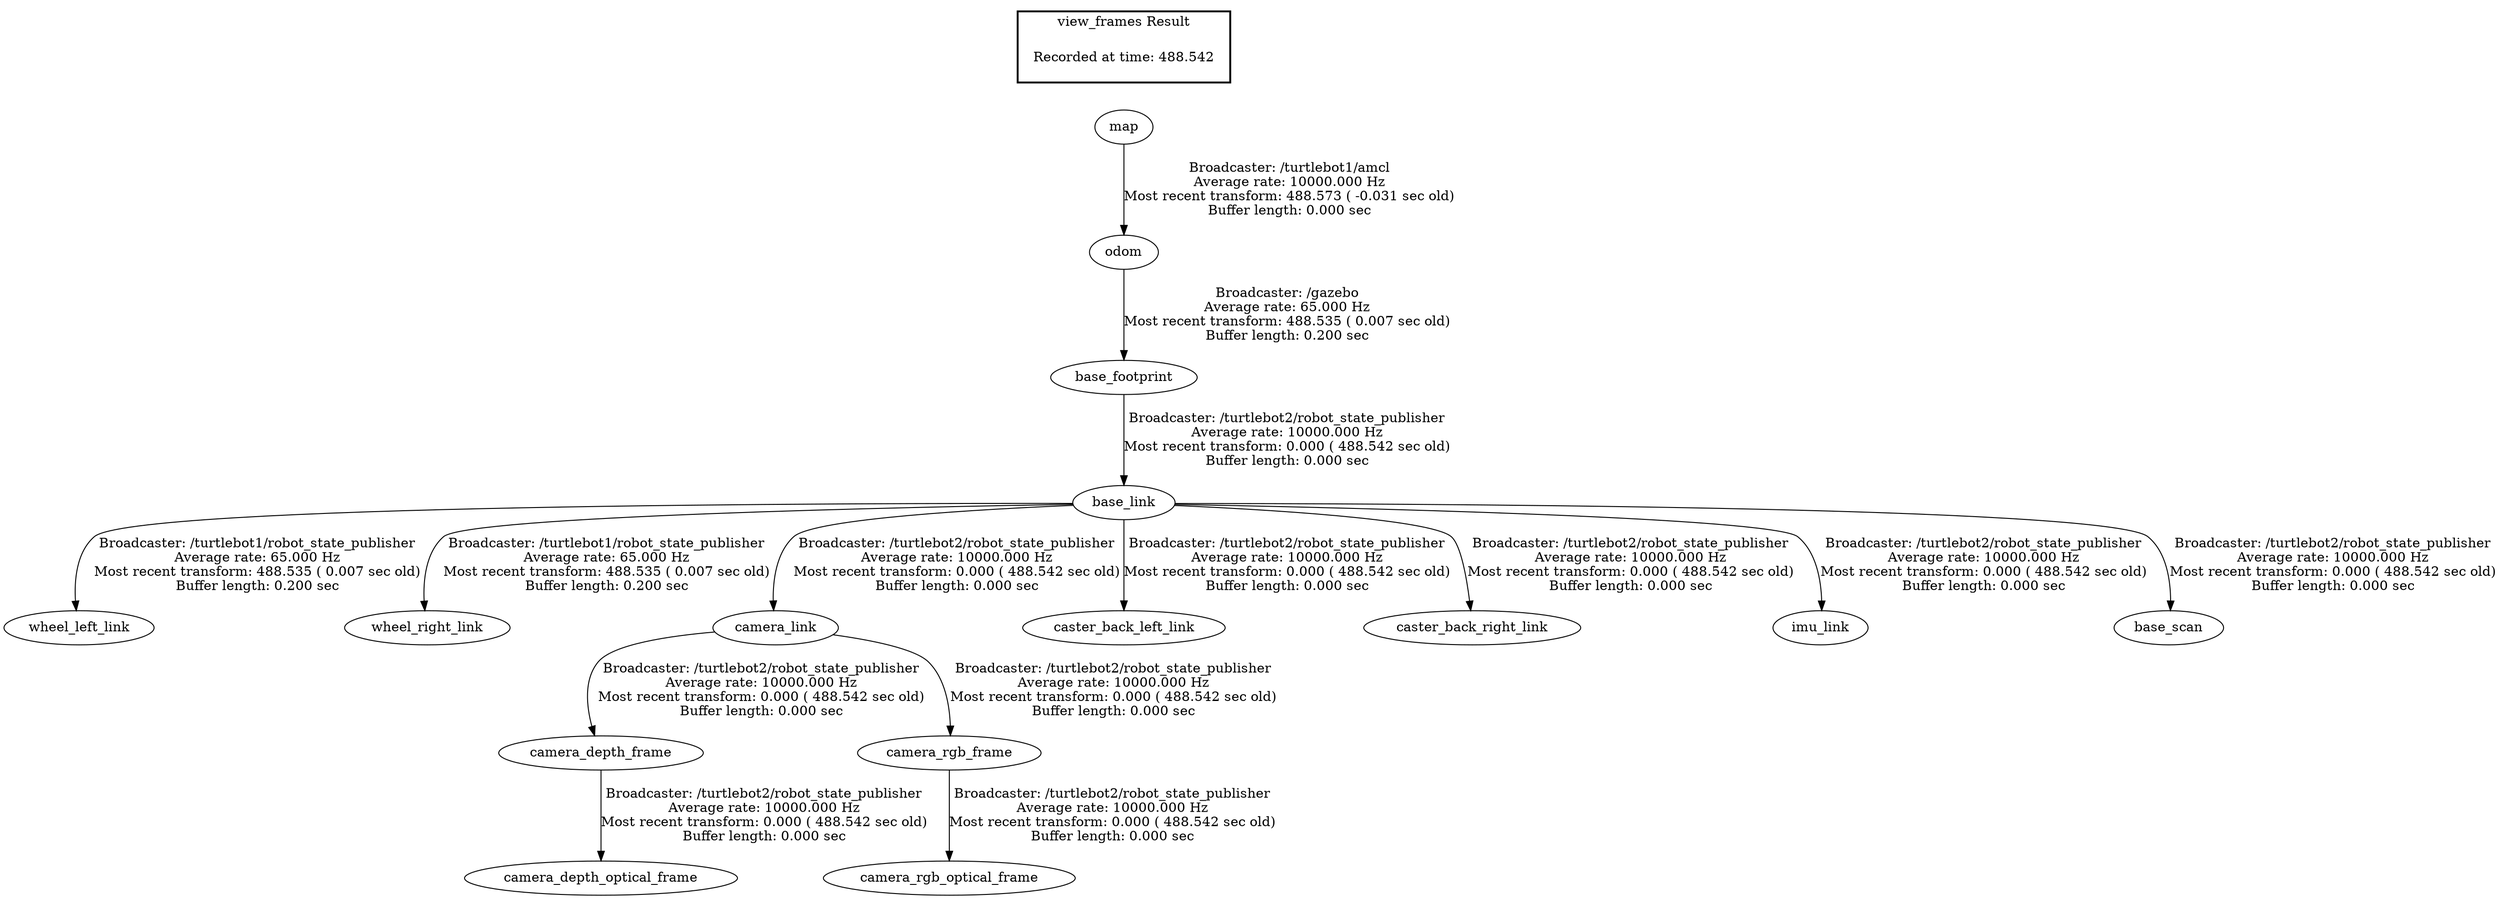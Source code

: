 digraph G {
"base_link" -> "wheel_left_link"[label="Broadcaster: /turtlebot1/robot_state_publisher\nAverage rate: 65.000 Hz\nMost recent transform: 488.535 ( 0.007 sec old)\nBuffer length: 0.200 sec\n"];
"base_footprint" -> "base_link"[label="Broadcaster: /turtlebot2/robot_state_publisher\nAverage rate: 10000.000 Hz\nMost recent transform: 0.000 ( 488.542 sec old)\nBuffer length: 0.000 sec\n"];
"base_link" -> "wheel_right_link"[label="Broadcaster: /turtlebot1/robot_state_publisher\nAverage rate: 65.000 Hz\nMost recent transform: 488.535 ( 0.007 sec old)\nBuffer length: 0.200 sec\n"];
"odom" -> "base_footprint"[label="Broadcaster: /gazebo\nAverage rate: 65.000 Hz\nMost recent transform: 488.535 ( 0.007 sec old)\nBuffer length: 0.200 sec\n"];
"map" -> "odom"[label="Broadcaster: /turtlebot1/amcl\nAverage rate: 10000.000 Hz\nMost recent transform: 488.573 ( -0.031 sec old)\nBuffer length: 0.000 sec\n"];
"camera_link" -> "camera_depth_frame"[label="Broadcaster: /turtlebot2/robot_state_publisher\nAverage rate: 10000.000 Hz\nMost recent transform: 0.000 ( 488.542 sec old)\nBuffer length: 0.000 sec\n"];
"base_link" -> "camera_link"[label="Broadcaster: /turtlebot2/robot_state_publisher\nAverage rate: 10000.000 Hz\nMost recent transform: 0.000 ( 488.542 sec old)\nBuffer length: 0.000 sec\n"];
"camera_depth_frame" -> "camera_depth_optical_frame"[label="Broadcaster: /turtlebot2/robot_state_publisher\nAverage rate: 10000.000 Hz\nMost recent transform: 0.000 ( 488.542 sec old)\nBuffer length: 0.000 sec\n"];
"camera_link" -> "camera_rgb_frame"[label="Broadcaster: /turtlebot2/robot_state_publisher\nAverage rate: 10000.000 Hz\nMost recent transform: 0.000 ( 488.542 sec old)\nBuffer length: 0.000 sec\n"];
"camera_rgb_frame" -> "camera_rgb_optical_frame"[label="Broadcaster: /turtlebot2/robot_state_publisher\nAverage rate: 10000.000 Hz\nMost recent transform: 0.000 ( 488.542 sec old)\nBuffer length: 0.000 sec\n"];
"base_link" -> "caster_back_left_link"[label="Broadcaster: /turtlebot2/robot_state_publisher\nAverage rate: 10000.000 Hz\nMost recent transform: 0.000 ( 488.542 sec old)\nBuffer length: 0.000 sec\n"];
"base_link" -> "caster_back_right_link"[label="Broadcaster: /turtlebot2/robot_state_publisher\nAverage rate: 10000.000 Hz\nMost recent transform: 0.000 ( 488.542 sec old)\nBuffer length: 0.000 sec\n"];
"base_link" -> "imu_link"[label="Broadcaster: /turtlebot2/robot_state_publisher\nAverage rate: 10000.000 Hz\nMost recent transform: 0.000 ( 488.542 sec old)\nBuffer length: 0.000 sec\n"];
"base_link" -> "base_scan"[label="Broadcaster: /turtlebot2/robot_state_publisher\nAverage rate: 10000.000 Hz\nMost recent transform: 0.000 ( 488.542 sec old)\nBuffer length: 0.000 sec\n"];
edge [style=invis];
 subgraph cluster_legend { style=bold; color=black; label ="view_frames Result";
"Recorded at time: 488.542"[ shape=plaintext ] ;
 }->"map";
}